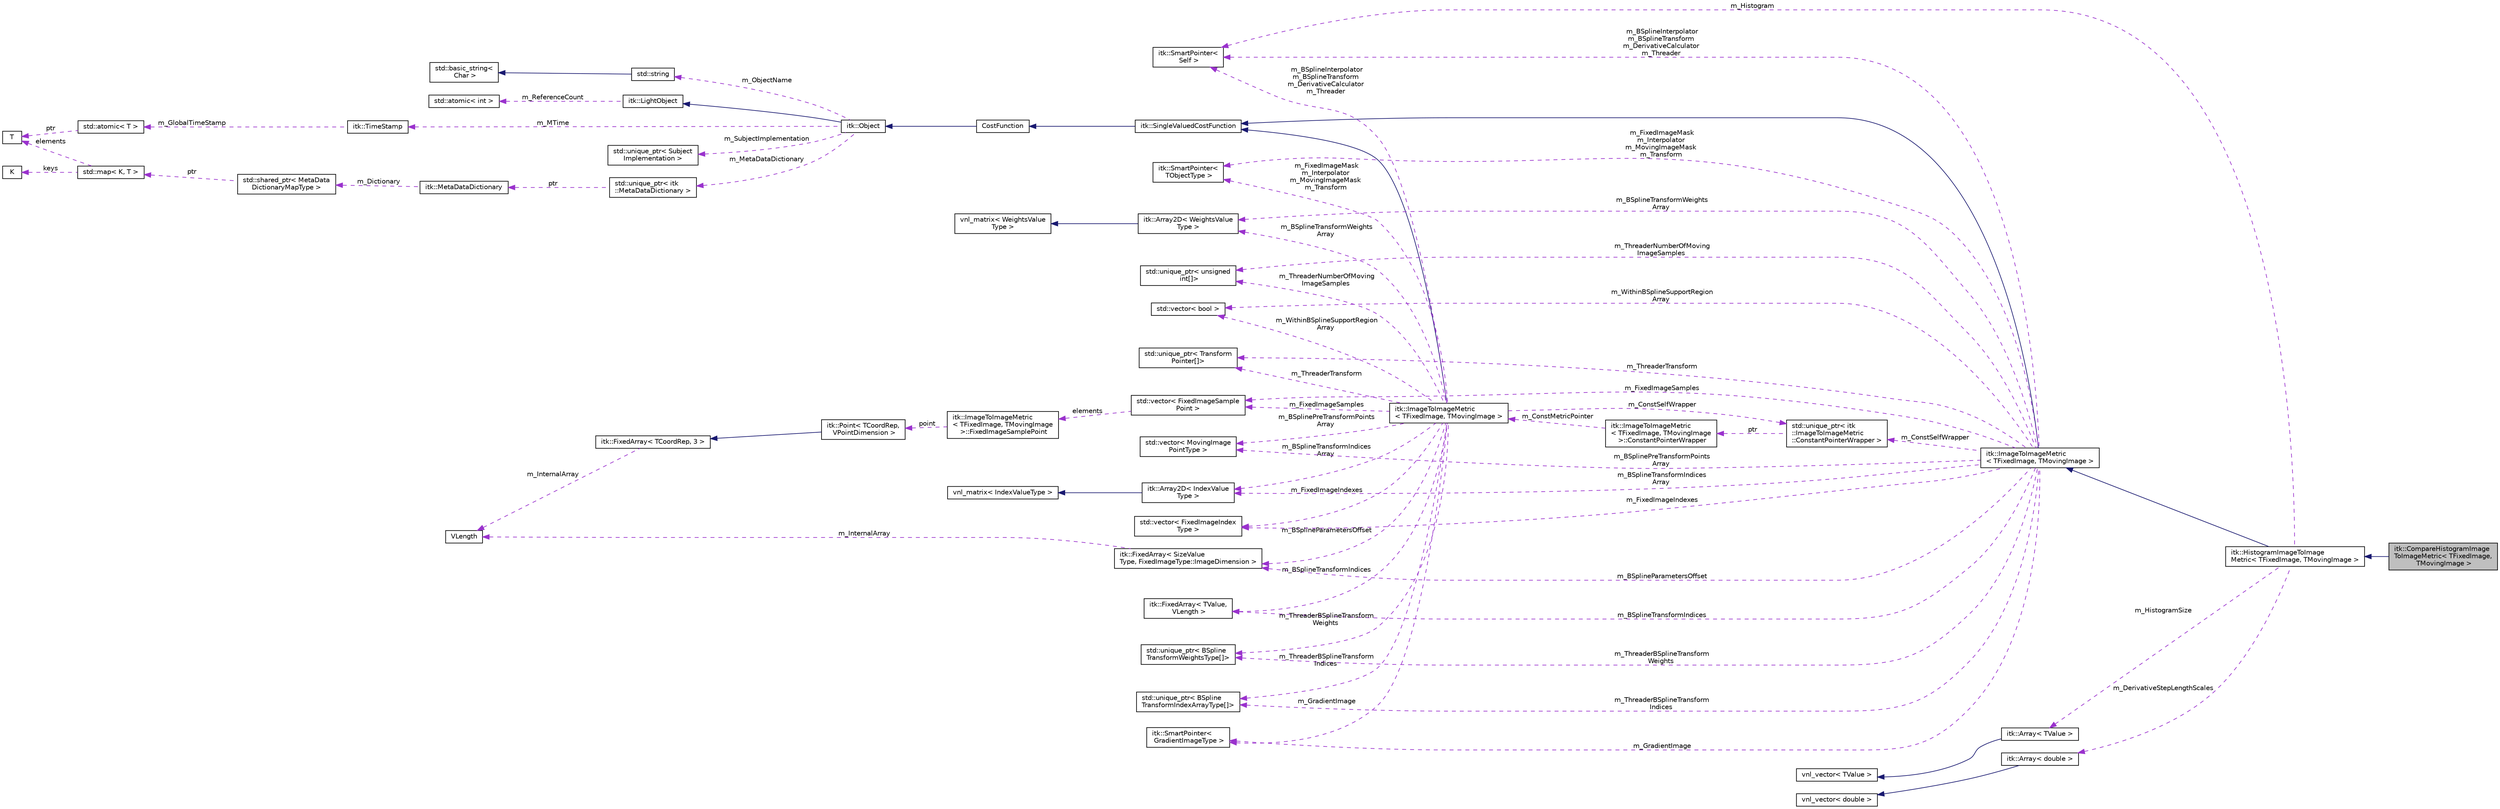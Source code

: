 digraph "itk::CompareHistogramImageToImageMetric&lt; TFixedImage, TMovingImage &gt;"
{
 // LATEX_PDF_SIZE
  edge [fontname="Helvetica",fontsize="10",labelfontname="Helvetica",labelfontsize="10"];
  node [fontname="Helvetica",fontsize="10",shape=record];
  rankdir="LR";
  Node1 [label="itk::CompareHistogramImage\lToImageMetric\< TFixedImage,\l TMovingImage \>",height=0.2,width=0.4,color="black", fillcolor="grey75", style="filled", fontcolor="black",tooltip="Compares Histograms between two images to be registered to a Training Histogram."];
  Node2 -> Node1 [dir="back",color="midnightblue",fontsize="10",style="solid",fontname="Helvetica"];
  Node2 [label="itk::HistogramImageToImage\lMetric\< TFixedImage, TMovingImage \>",height=0.2,width=0.4,color="black", fillcolor="white", style="filled",URL="$classitk_1_1HistogramImageToImageMetric.html",tooltip="Computes similarity between two objects to be registered."];
  Node3 -> Node2 [dir="back",color="midnightblue",fontsize="10",style="solid",fontname="Helvetica"];
  Node3 [label="itk::ImageToImageMetric\l\< TFixedImage, TMovingImage \>",height=0.2,width=0.4,color="black", fillcolor="white", style="filled",URL="$classitk_1_1ImageToImageMetric.html",tooltip="Computes similarity between regions of two images."];
  Node4 -> Node3 [dir="back",color="midnightblue",fontsize="10",style="solid",fontname="Helvetica"];
  Node4 [label="itk::SingleValuedCostFunction",height=0.2,width=0.4,color="black", fillcolor="white", style="filled",URL="$classitk_1_1SingleValuedCostFunction.html",tooltip="This class is a base for the CostFunctions returning a single value."];
  Node5 -> Node4 [dir="back",color="midnightblue",fontsize="10",style="solid",fontname="Helvetica"];
  Node5 [label="CostFunction",height=0.2,width=0.4,color="black", fillcolor="white", style="filled",URL="$classitk_1_1CostFunctionTemplate.html",tooltip=" "];
  Node6 -> Node5 [dir="back",color="midnightblue",fontsize="10",style="solid",fontname="Helvetica"];
  Node6 [label="itk::Object",height=0.2,width=0.4,color="black", fillcolor="white", style="filled",URL="$classitk_1_1Object.html",tooltip="Base class for most ITK classes."];
  Node7 -> Node6 [dir="back",color="midnightblue",fontsize="10",style="solid",fontname="Helvetica"];
  Node7 [label="itk::LightObject",height=0.2,width=0.4,color="black", fillcolor="white", style="filled",URL="$classitk_1_1LightObject.html",tooltip="Light weight base class for most itk classes."];
  Node8 -> Node7 [dir="back",color="darkorchid3",fontsize="10",style="dashed",label=" m_ReferenceCount" ,fontname="Helvetica"];
  Node8 [label="std::atomic\< int \>",height=0.2,width=0.4,color="black", fillcolor="white", style="filled",tooltip=" "];
  Node9 -> Node6 [dir="back",color="darkorchid3",fontsize="10",style="dashed",label=" m_MTime" ,fontname="Helvetica"];
  Node9 [label="itk::TimeStamp",height=0.2,width=0.4,color="black", fillcolor="white", style="filled",URL="$classitk_1_1TimeStamp.html",tooltip="Generate a unique, increasing time value."];
  Node10 -> Node9 [dir="back",color="darkorchid3",fontsize="10",style="dashed",label=" m_GlobalTimeStamp" ,fontname="Helvetica"];
  Node10 [label="std::atomic\< T \>",height=0.2,width=0.4,color="black", fillcolor="white", style="filled",tooltip=" "];
  Node11 -> Node10 [dir="back",color="darkorchid3",fontsize="10",style="dashed",label=" ptr" ,fontname="Helvetica"];
  Node11 [label="T",height=0.2,width=0.4,color="black", fillcolor="white", style="filled",tooltip=" "];
  Node12 -> Node6 [dir="back",color="darkorchid3",fontsize="10",style="dashed",label=" m_SubjectImplementation" ,fontname="Helvetica"];
  Node12 [label="std::unique_ptr\< Subject\lImplementation \>",height=0.2,width=0.4,color="black", fillcolor="white", style="filled",tooltip=" "];
  Node13 -> Node6 [dir="back",color="darkorchid3",fontsize="10",style="dashed",label=" m_MetaDataDictionary" ,fontname="Helvetica"];
  Node13 [label="std::unique_ptr\< itk\l::MetaDataDictionary \>",height=0.2,width=0.4,color="black", fillcolor="white", style="filled",tooltip=" "];
  Node14 -> Node13 [dir="back",color="darkorchid3",fontsize="10",style="dashed",label=" ptr" ,fontname="Helvetica"];
  Node14 [label="itk::MetaDataDictionary",height=0.2,width=0.4,color="black", fillcolor="white", style="filled",URL="$classitk_1_1MetaDataDictionary.html",tooltip="Provides a mechanism for storing a collection of arbitrary data types."];
  Node15 -> Node14 [dir="back",color="darkorchid3",fontsize="10",style="dashed",label=" m_Dictionary" ,fontname="Helvetica"];
  Node15 [label="std::shared_ptr\< MetaData\lDictionaryMapType \>",height=0.2,width=0.4,color="black", fillcolor="white", style="filled",tooltip=" "];
  Node16 -> Node15 [dir="back",color="darkorchid3",fontsize="10",style="dashed",label=" ptr" ,fontname="Helvetica"];
  Node16 [label="std::map\< K, T \>",height=0.2,width=0.4,color="black", fillcolor="white", style="filled",tooltip=" "];
  Node17 -> Node16 [dir="back",color="darkorchid3",fontsize="10",style="dashed",label=" keys" ,fontname="Helvetica"];
  Node17 [label="K",height=0.2,width=0.4,color="black", fillcolor="white", style="filled",tooltip=" "];
  Node11 -> Node16 [dir="back",color="darkorchid3",fontsize="10",style="dashed",label=" elements" ,fontname="Helvetica"];
  Node18 -> Node6 [dir="back",color="darkorchid3",fontsize="10",style="dashed",label=" m_ObjectName" ,fontname="Helvetica"];
  Node18 [label="std::string",height=0.2,width=0.4,color="black", fillcolor="white", style="filled",tooltip=" "];
  Node19 -> Node18 [dir="back",color="midnightblue",fontsize="10",style="solid",fontname="Helvetica"];
  Node19 [label="std::basic_string\<\l Char \>",height=0.2,width=0.4,color="black", fillcolor="white", style="filled",tooltip=" "];
  Node20 -> Node3 [dir="back",color="darkorchid3",fontsize="10",style="dashed",label=" m_FixedImageIndexes" ,fontname="Helvetica"];
  Node20 [label="std::vector\< FixedImageIndex\lType \>",height=0.2,width=0.4,color="black", fillcolor="white", style="filled",tooltip=" "];
  Node21 -> Node3 [dir="back",color="darkorchid3",fontsize="10",style="dashed",label=" m_FixedImageSamples" ,fontname="Helvetica"];
  Node21 [label="std::vector\< FixedImageSample\lPoint \>",height=0.2,width=0.4,color="black", fillcolor="white", style="filled",tooltip=" "];
  Node22 -> Node21 [dir="back",color="darkorchid3",fontsize="10",style="dashed",label=" elements" ,fontname="Helvetica"];
  Node22 [label="itk::ImageToImageMetric\l\< TFixedImage, TMovingImage\l \>::FixedImageSamplePoint",height=0.2,width=0.4,color="black", fillcolor="white", style="filled",URL="$classitk_1_1ImageToImageMetric_1_1FixedImageSamplePoint.html",tooltip=" "];
  Node23 -> Node22 [dir="back",color="darkorchid3",fontsize="10",style="dashed",label=" point" ,fontname="Helvetica"];
  Node23 [label="itk::Point\< TCoordRep,\l VPointDimension \>",height=0.2,width=0.4,color="black", fillcolor="white", style="filled",URL="$classitk_1_1Point.html",tooltip="A templated class holding a geometric point in n-Dimensional space."];
  Node24 -> Node23 [dir="back",color="midnightblue",fontsize="10",style="solid",fontname="Helvetica"];
  Node24 [label="itk::FixedArray\< TCoordRep, 3 \>",height=0.2,width=0.4,color="black", fillcolor="white", style="filled",URL="$classitk_1_1FixedArray.html",tooltip=" "];
  Node25 -> Node24 [dir="back",color="darkorchid3",fontsize="10",style="dashed",label=" m_InternalArray" ,fontname="Helvetica"];
  Node25 [label="VLength",height=0.2,width=0.4,color="black", fillcolor="white", style="filled",URL="$classVLength.html",tooltip=" "];
  Node26 -> Node3 [dir="back",color="darkorchid3",fontsize="10",style="dashed",label=" m_FixedImageMask\nm_Interpolator\nm_MovingImageMask\nm_Transform" ,fontname="Helvetica"];
  Node26 [label="itk::SmartPointer\<\l TObjectType \>",height=0.2,width=0.4,color="black", fillcolor="white", style="filled",URL="$classitk_1_1SmartPointer.html",tooltip="Implements transparent reference counting."];
  Node27 -> Node3 [dir="back",color="darkorchid3",fontsize="10",style="dashed",label=" m_ThreaderTransform" ,fontname="Helvetica"];
  Node27 [label="std::unique_ptr\< Transform\lPointer[]\>",height=0.2,width=0.4,color="black", fillcolor="white", style="filled",tooltip=" "];
  Node28 -> Node3 [dir="back",color="darkorchid3",fontsize="10",style="dashed",label=" m_GradientImage" ,fontname="Helvetica"];
  Node28 [label="itk::SmartPointer\<\l GradientImageType \>",height=0.2,width=0.4,color="black", fillcolor="white", style="filled",URL="$classitk_1_1SmartPointer.html",tooltip=" "];
  Node29 -> Node3 [dir="back",color="darkorchid3",fontsize="10",style="dashed",label=" m_BSplineInterpolator\nm_BSplineTransform\nm_DerivativeCalculator\nm_Threader" ,fontname="Helvetica"];
  Node29 [label="itk::SmartPointer\<\l Self \>",height=0.2,width=0.4,color="black", fillcolor="white", style="filled",URL="$classitk_1_1SmartPointer.html",tooltip=" "];
  Node30 -> Node3 [dir="back",color="darkorchid3",fontsize="10",style="dashed",label=" m_BSplineTransformWeights\lArray" ,fontname="Helvetica"];
  Node30 [label="itk::Array2D\< WeightsValue\lType \>",height=0.2,width=0.4,color="black", fillcolor="white", style="filled",URL="$classitk_1_1Array2D.html",tooltip=" "];
  Node31 -> Node30 [dir="back",color="midnightblue",fontsize="10",style="solid",fontname="Helvetica"];
  Node31 [label="vnl_matrix\< WeightsValue\lType \>",height=0.2,width=0.4,color="black", fillcolor="white", style="filled",tooltip=" "];
  Node32 -> Node3 [dir="back",color="darkorchid3",fontsize="10",style="dashed",label=" m_BSplineTransformIndices\lArray" ,fontname="Helvetica"];
  Node32 [label="itk::Array2D\< IndexValue\lType \>",height=0.2,width=0.4,color="black", fillcolor="white", style="filled",URL="$classitk_1_1Array2D.html",tooltip=" "];
  Node33 -> Node32 [dir="back",color="midnightblue",fontsize="10",style="solid",fontname="Helvetica"];
  Node33 [label="vnl_matrix\< IndexValueType \>",height=0.2,width=0.4,color="black", fillcolor="white", style="filled",tooltip=" "];
  Node34 -> Node3 [dir="back",color="darkorchid3",fontsize="10",style="dashed",label=" m_BSplinePreTransformPoints\lArray" ,fontname="Helvetica"];
  Node34 [label="std::vector\< MovingImage\lPointType \>",height=0.2,width=0.4,color="black", fillcolor="white", style="filled",tooltip=" "];
  Node35 -> Node3 [dir="back",color="darkorchid3",fontsize="10",style="dashed",label=" m_WithinBSplineSupportRegion\lArray" ,fontname="Helvetica"];
  Node35 [label="std::vector\< bool \>",height=0.2,width=0.4,color="black", fillcolor="white", style="filled",tooltip=" "];
  Node36 -> Node3 [dir="back",color="darkorchid3",fontsize="10",style="dashed",label=" m_BSplineParametersOffset" ,fontname="Helvetica"];
  Node36 [label="itk::FixedArray\< SizeValue\lType, FixedImageType::ImageDimension \>",height=0.2,width=0.4,color="black", fillcolor="white", style="filled",URL="$classitk_1_1FixedArray.html",tooltip=" "];
  Node25 -> Node36 [dir="back",color="darkorchid3",fontsize="10",style="dashed",label=" m_InternalArray" ,fontname="Helvetica"];
  Node37 -> Node3 [dir="back",color="darkorchid3",fontsize="10",style="dashed",label=" m_BSplineTransformIndices" ,fontname="Helvetica"];
  Node37 [label="itk::FixedArray\< TValue,\l VLength \>",height=0.2,width=0.4,color="black", fillcolor="white", style="filled",URL="$classitk_1_1FixedArray.html",tooltip="Simulate a standard C array with copy semantics."];
  Node38 -> Node3 [dir="back",color="darkorchid3",fontsize="10",style="dashed",label=" m_ThreaderBSplineTransform\lWeights" ,fontname="Helvetica"];
  Node38 [label="std::unique_ptr\< BSpline\lTransformWeightsType[]\>",height=0.2,width=0.4,color="black", fillcolor="white", style="filled",tooltip=" "];
  Node39 -> Node3 [dir="back",color="darkorchid3",fontsize="10",style="dashed",label=" m_ThreaderBSplineTransform\lIndices" ,fontname="Helvetica"];
  Node39 [label="std::unique_ptr\< BSpline\lTransformIndexArrayType[]\>",height=0.2,width=0.4,color="black", fillcolor="white", style="filled",tooltip=" "];
  Node40 -> Node3 [dir="back",color="darkorchid3",fontsize="10",style="dashed",label=" m_ConstSelfWrapper" ,fontname="Helvetica"];
  Node40 [label="std::unique_ptr\< itk\l::ImageToImageMetric\l::ConstantPointerWrapper \>",height=0.2,width=0.4,color="black", fillcolor="white", style="filled",tooltip=" "];
  Node41 -> Node40 [dir="back",color="darkorchid3",fontsize="10",style="dashed",label=" ptr" ,fontname="Helvetica"];
  Node41 [label="itk::ImageToImageMetric\l\< TFixedImage, TMovingImage\l \>::ConstantPointerWrapper",height=0.2,width=0.4,color="black", fillcolor="white", style="filled",URL="$classitk_1_1ImageToImageMetric_1_1ConstantPointerWrapper.html",tooltip=" "];
  Node42 -> Node41 [dir="back",color="darkorchid3",fontsize="10",style="dashed",label=" m_ConstMetricPointer" ,fontname="Helvetica"];
  Node42 [label="itk::ImageToImageMetric\l\< TFixedImage, TMovingImage \>",height=0.2,width=0.4,color="black", fillcolor="white", style="filled",URL="$classitk_1_1ImageToImageMetric.html",tooltip="Computes similarity between regions of two images."];
  Node4 -> Node42 [dir="back",color="midnightblue",fontsize="10",style="solid",fontname="Helvetica"];
  Node20 -> Node42 [dir="back",color="darkorchid3",fontsize="10",style="dashed",label=" m_FixedImageIndexes" ,fontname="Helvetica"];
  Node21 -> Node42 [dir="back",color="darkorchid3",fontsize="10",style="dashed",label=" m_FixedImageSamples" ,fontname="Helvetica"];
  Node26 -> Node42 [dir="back",color="darkorchid3",fontsize="10",style="dashed",label=" m_FixedImageMask\nm_Interpolator\nm_MovingImageMask\nm_Transform" ,fontname="Helvetica"];
  Node27 -> Node42 [dir="back",color="darkorchid3",fontsize="10",style="dashed",label=" m_ThreaderTransform" ,fontname="Helvetica"];
  Node28 -> Node42 [dir="back",color="darkorchid3",fontsize="10",style="dashed",label=" m_GradientImage" ,fontname="Helvetica"];
  Node29 -> Node42 [dir="back",color="darkorchid3",fontsize="10",style="dashed",label=" m_BSplineInterpolator\nm_BSplineTransform\nm_DerivativeCalculator\nm_Threader" ,fontname="Helvetica"];
  Node30 -> Node42 [dir="back",color="darkorchid3",fontsize="10",style="dashed",label=" m_BSplineTransformWeights\lArray" ,fontname="Helvetica"];
  Node32 -> Node42 [dir="back",color="darkorchid3",fontsize="10",style="dashed",label=" m_BSplineTransformIndices\lArray" ,fontname="Helvetica"];
  Node34 -> Node42 [dir="back",color="darkorchid3",fontsize="10",style="dashed",label=" m_BSplinePreTransformPoints\lArray" ,fontname="Helvetica"];
  Node35 -> Node42 [dir="back",color="darkorchid3",fontsize="10",style="dashed",label=" m_WithinBSplineSupportRegion\lArray" ,fontname="Helvetica"];
  Node36 -> Node42 [dir="back",color="darkorchid3",fontsize="10",style="dashed",label=" m_BSplineParametersOffset" ,fontname="Helvetica"];
  Node37 -> Node42 [dir="back",color="darkorchid3",fontsize="10",style="dashed",label=" m_BSplineTransformIndices" ,fontname="Helvetica"];
  Node38 -> Node42 [dir="back",color="darkorchid3",fontsize="10",style="dashed",label=" m_ThreaderBSplineTransform\lWeights" ,fontname="Helvetica"];
  Node39 -> Node42 [dir="back",color="darkorchid3",fontsize="10",style="dashed",label=" m_ThreaderBSplineTransform\lIndices" ,fontname="Helvetica"];
  Node40 -> Node42 [dir="back",color="darkorchid3",fontsize="10",style="dashed",label=" m_ConstSelfWrapper" ,fontname="Helvetica"];
  Node43 -> Node42 [dir="back",color="darkorchid3",fontsize="10",style="dashed",label=" m_ThreaderNumberOfMoving\lImageSamples" ,fontname="Helvetica"];
  Node43 [label="std::unique_ptr\< unsigned\l int[]\>",height=0.2,width=0.4,color="black", fillcolor="white", style="filled",tooltip=" "];
  Node43 -> Node3 [dir="back",color="darkorchid3",fontsize="10",style="dashed",label=" m_ThreaderNumberOfMoving\lImageSamples" ,fontname="Helvetica"];
  Node44 -> Node2 [dir="back",color="darkorchid3",fontsize="10",style="dashed",label=" m_HistogramSize" ,fontname="Helvetica"];
  Node44 [label="itk::Array\< TValue \>",height=0.2,width=0.4,color="black", fillcolor="white", style="filled",URL="$classitk_1_1Array.html",tooltip="Array class with size defined at construction time."];
  Node45 -> Node44 [dir="back",color="midnightblue",fontsize="10",style="solid",fontname="Helvetica"];
  Node45 [label="vnl_vector\< TValue \>",height=0.2,width=0.4,color="black", fillcolor="white", style="filled",tooltip=" "];
  Node46 -> Node2 [dir="back",color="darkorchid3",fontsize="10",style="dashed",label=" m_DerivativeStepLengthScales" ,fontname="Helvetica"];
  Node46 [label="itk::Array\< double \>",height=0.2,width=0.4,color="black", fillcolor="white", style="filled",URL="$classitk_1_1Array.html",tooltip=" "];
  Node47 -> Node46 [dir="back",color="midnightblue",fontsize="10",style="solid",fontname="Helvetica"];
  Node47 [label="vnl_vector\< double \>",height=0.2,width=0.4,color="black", fillcolor="white", style="filled",tooltip=" "];
  Node29 -> Node2 [dir="back",color="darkorchid3",fontsize="10",style="dashed",label=" m_Histogram" ,fontname="Helvetica"];
}
